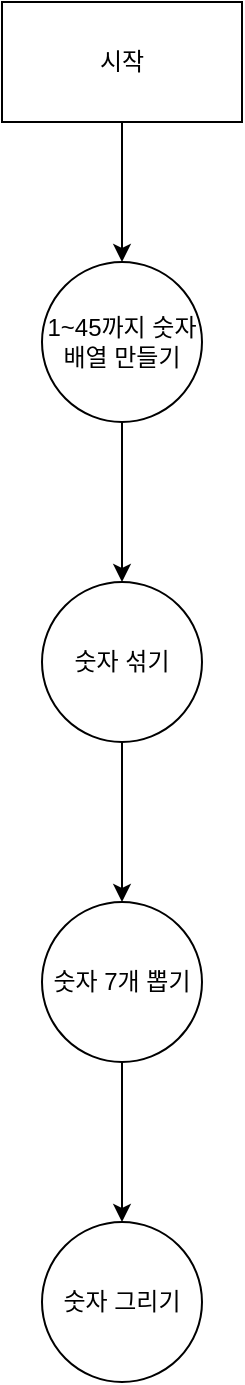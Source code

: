 <mxfile>
    <diagram id="mg40QRRqlQ6BYYqEWLgH" name="Page-1">
        <mxGraphModel dx="469" dy="247" grid="1" gridSize="10" guides="1" tooltips="1" connect="1" arrows="1" fold="1" page="1" pageScale="1" pageWidth="850" pageHeight="1100" math="0" shadow="0">
            <root>
                <mxCell id="0"/>
                <mxCell id="1" parent="0"/>
                <mxCell id="6" value="" style="edgeStyle=none;html=1;" edge="1" parent="1" source="2" target="5">
                    <mxGeometry relative="1" as="geometry"/>
                </mxCell>
                <mxCell id="2" value="시작" style="rounded=0;whiteSpace=wrap;html=1;" vertex="1" parent="1">
                    <mxGeometry x="110" y="120" width="120" height="60" as="geometry"/>
                </mxCell>
                <mxCell id="8" value="" style="edgeStyle=none;html=1;" edge="1" parent="1" source="5" target="7">
                    <mxGeometry relative="1" as="geometry"/>
                </mxCell>
                <mxCell id="5" value="1~45까지 숫자 배열 만들기" style="ellipse;whiteSpace=wrap;html=1;rounded=0;" vertex="1" parent="1">
                    <mxGeometry x="130" y="250" width="80" height="80" as="geometry"/>
                </mxCell>
                <mxCell id="11" value="" style="edgeStyle=none;html=1;" edge="1" parent="1" source="7" target="10">
                    <mxGeometry relative="1" as="geometry"/>
                </mxCell>
                <mxCell id="7" value="숫자 섞기" style="ellipse;whiteSpace=wrap;html=1;rounded=0;" vertex="1" parent="1">
                    <mxGeometry x="130" y="410" width="80" height="80" as="geometry"/>
                </mxCell>
                <mxCell id="13" value="" style="edgeStyle=none;html=1;" edge="1" parent="1" source="10" target="12">
                    <mxGeometry relative="1" as="geometry"/>
                </mxCell>
                <mxCell id="10" value="숫자 7개 뽑기" style="ellipse;whiteSpace=wrap;html=1;rounded=0;" vertex="1" parent="1">
                    <mxGeometry x="130" y="570" width="80" height="80" as="geometry"/>
                </mxCell>
                <mxCell id="12" value="숫자 그리기" style="ellipse;whiteSpace=wrap;html=1;rounded=0;" vertex="1" parent="1">
                    <mxGeometry x="130" y="730" width="80" height="80" as="geometry"/>
                </mxCell>
            </root>
        </mxGraphModel>
    </diagram>
</mxfile>